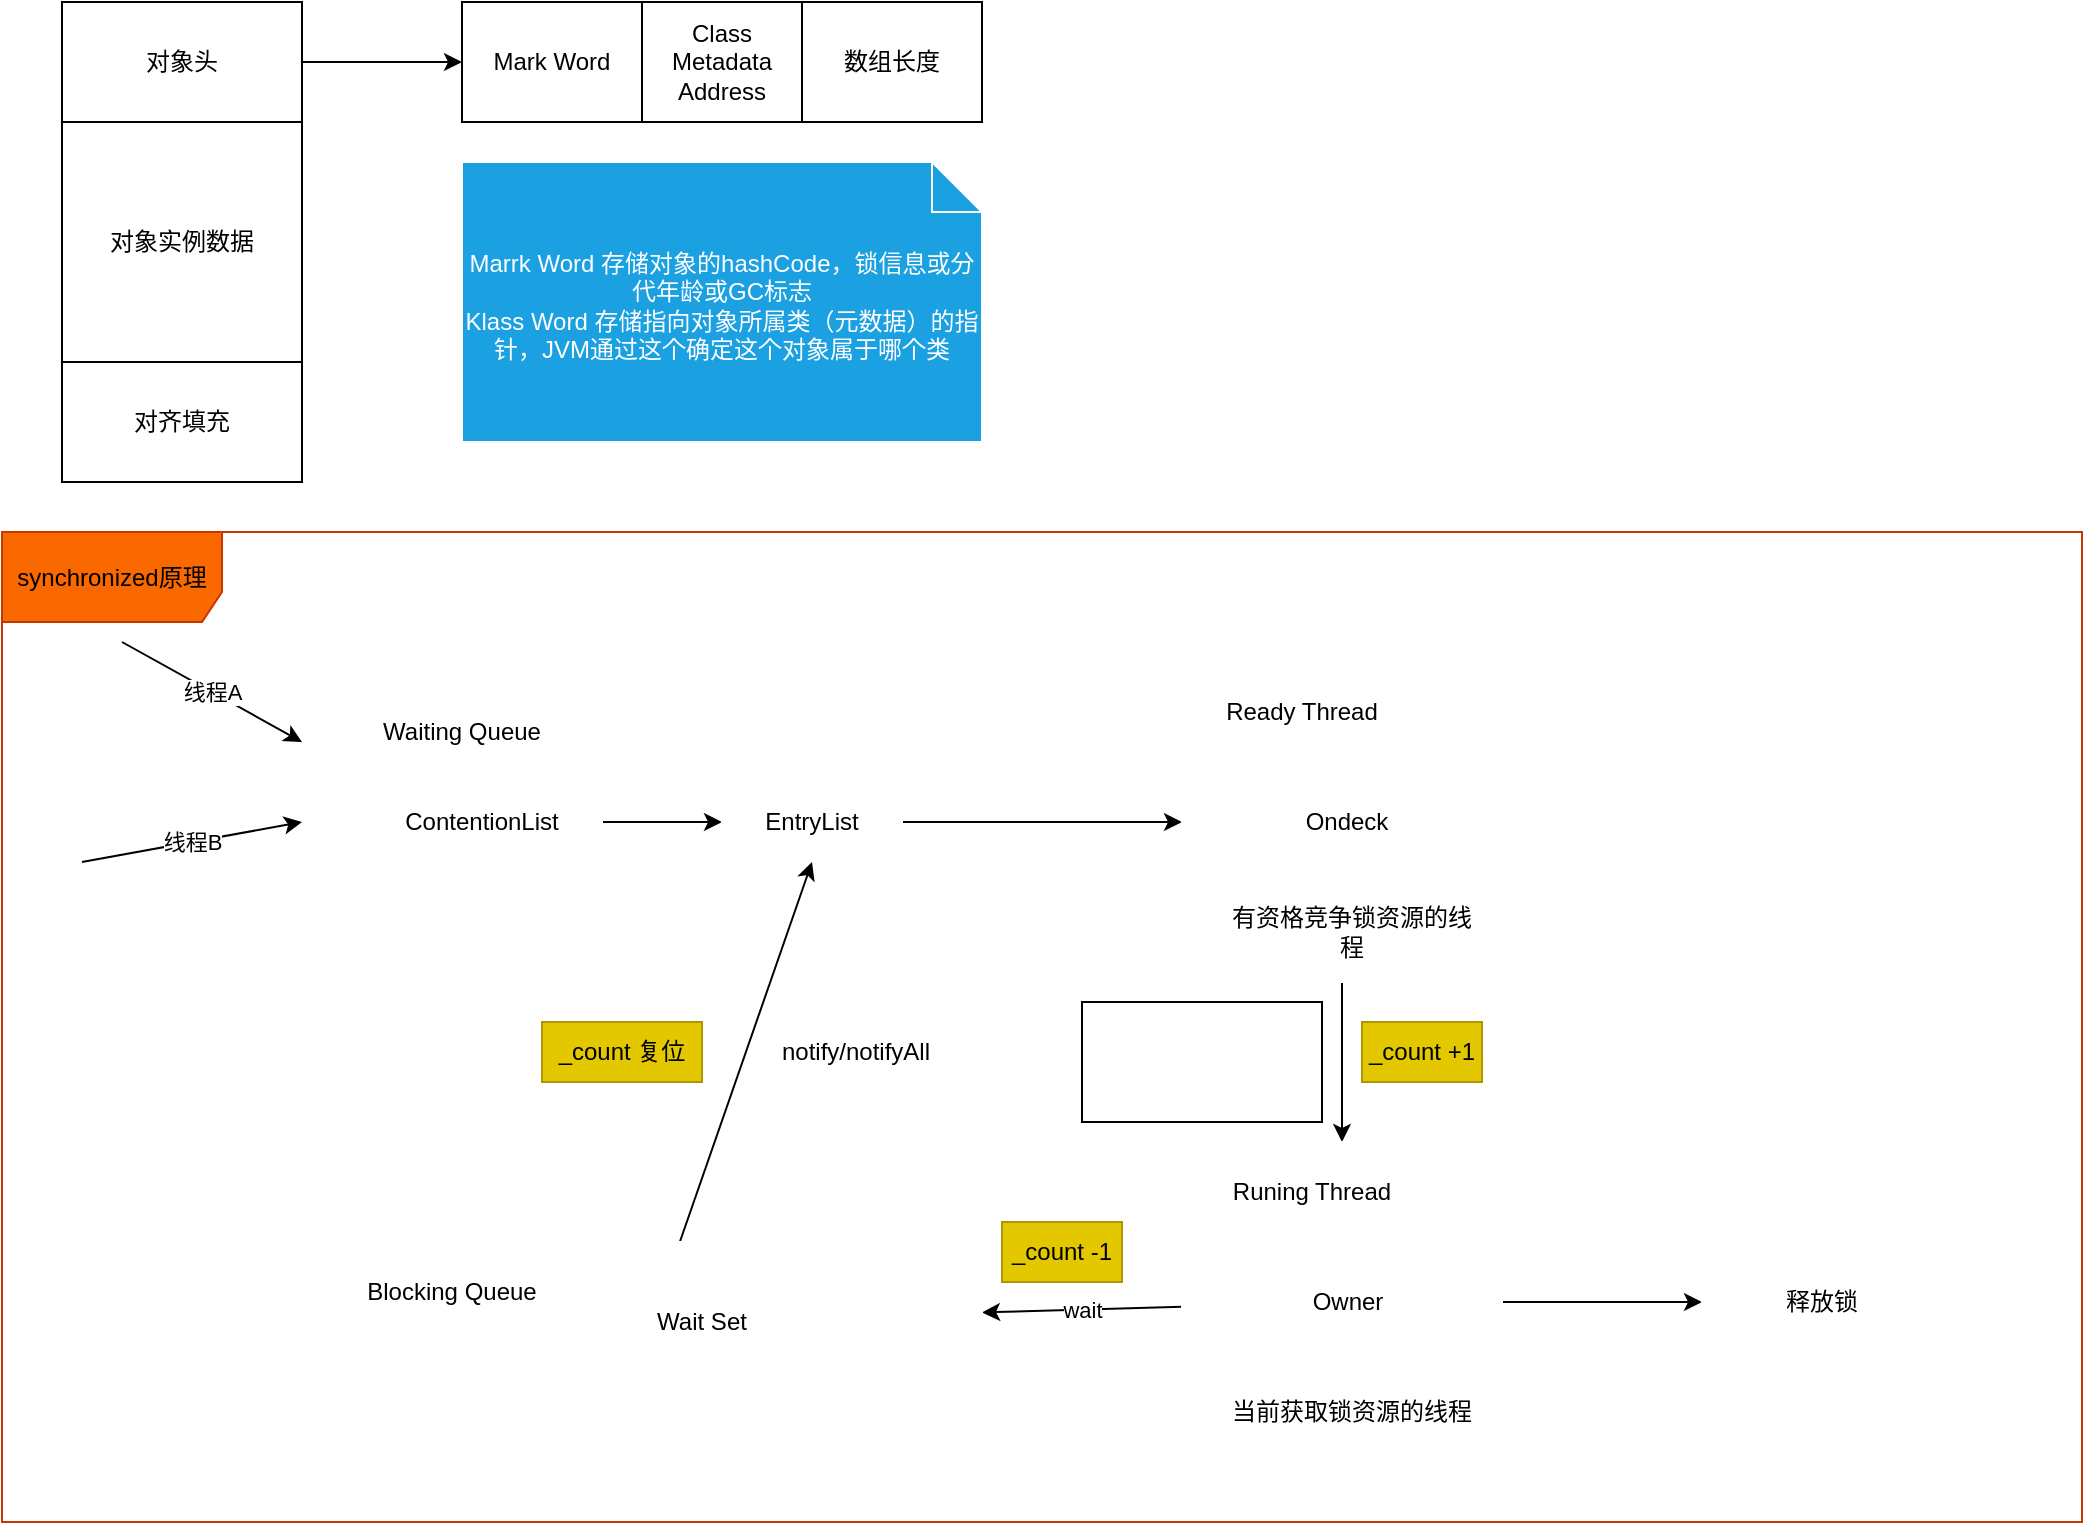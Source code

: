 <mxfile>
    <diagram id="CPlGFjRf_UXyZMOOJN9k" name="synchronized原理">
        <mxGraphModel dx="1091" dy="790" grid="1" gridSize="10" guides="1" tooltips="1" connect="1" arrows="1" fold="1" page="1" pageScale="1" pageWidth="827" pageHeight="1169" math="0" shadow="0">
            <root>
                <mxCell id="0"/>
                <mxCell id="1" parent="0"/>
                <mxCell id="10" value="" style="edgeStyle=none;html=1;" parent="1" source="5" target="9" edge="1">
                    <mxGeometry relative="1" as="geometry"/>
                </mxCell>
                <mxCell id="5" value="对象头" style="rounded=0;whiteSpace=wrap;html=1;" parent="1" vertex="1">
                    <mxGeometry x="30" y="30" width="120" height="60" as="geometry"/>
                </mxCell>
                <mxCell id="6" value="对象实例数据" style="rounded=0;whiteSpace=wrap;html=1;" parent="1" vertex="1">
                    <mxGeometry x="30" y="90" width="120" height="120" as="geometry"/>
                </mxCell>
                <mxCell id="8" value="对齐填充" style="rounded=0;whiteSpace=wrap;html=1;" parent="1" vertex="1">
                    <mxGeometry x="30" y="210" width="120" height="60" as="geometry"/>
                </mxCell>
                <mxCell id="9" value="Mark Word" style="whiteSpace=wrap;html=1;rounded=0;" parent="1" vertex="1">
                    <mxGeometry x="230" y="30" width="90" height="60" as="geometry"/>
                </mxCell>
                <mxCell id="11" value="Class Metadata&lt;br&gt;Address" style="whiteSpace=wrap;html=1;rounded=0;" parent="1" vertex="1">
                    <mxGeometry x="320" y="30" width="80" height="60" as="geometry"/>
                </mxCell>
                <mxCell id="12" value="数组长度" style="whiteSpace=wrap;html=1;rounded=0;" parent="1" vertex="1">
                    <mxGeometry x="400" y="30" width="90" height="60" as="geometry"/>
                </mxCell>
                <mxCell id="97" value="&lt;p style=&quot;line-height: 1.6&quot;&gt;&lt;/p&gt;&lt;div style=&quot;&quot;&gt;&lt;span&gt;Marrk Word 存储对象的hashCode，锁信息或分代年龄或GC标志&lt;/span&gt;&lt;/div&gt;&lt;div style=&quot;&quot;&gt;&lt;span&gt;Klass Word 存储指向对象所属类（元数据）的指针，JVM通过这个确定这个对象属于哪个类&lt;/span&gt;&lt;/div&gt;&lt;p&gt;&lt;/p&gt;" style="shape=note2;boundedLbl=1;whiteSpace=wrap;html=1;size=25;verticalAlign=top;align=center;fillColor=#1ba1e2;fontColor=#ffffff;strokeColor=#FFFFFF;" parent="1" vertex="1">
                    <mxGeometry x="230" y="110" width="260" height="140" as="geometry"/>
                </mxCell>
                <mxCell id="99" value="线程A" style="endArrow=classic;html=1;" parent="1" edge="1">
                    <mxGeometry width="50" height="50" relative="1" as="geometry">
                        <mxPoint x="60" y="350" as="sourcePoint"/>
                        <mxPoint x="150" y="400" as="targetPoint"/>
                    </mxGeometry>
                </mxCell>
                <mxCell id="100" value="线程B" style="endArrow=classic;html=1;" parent="1" edge="1">
                    <mxGeometry width="50" height="50" relative="1" as="geometry">
                        <mxPoint x="40" y="460" as="sourcePoint"/>
                        <mxPoint x="150" y="440" as="targetPoint"/>
                    </mxGeometry>
                </mxCell>
                <mxCell id="101" value="" style="rounded=0;whiteSpace=wrap;html=1;strokeColor=#FFFFFF;" parent="1" vertex="1">
                    <mxGeometry x="170" y="370" width="310" height="120" as="geometry"/>
                </mxCell>
                <mxCell id="102" value="Waiting Queue" style="text;html=1;strokeColor=none;fillColor=none;align=center;verticalAlign=middle;whiteSpace=wrap;rounded=0;" parent="1" vertex="1">
                    <mxGeometry x="180" y="380" width="100" height="30" as="geometry"/>
                </mxCell>
                <mxCell id="105" value="" style="edgeStyle=none;html=1;" parent="1" source="103" target="104" edge="1">
                    <mxGeometry relative="1" as="geometry"/>
                </mxCell>
                <mxCell id="103" value="ContentionList" style="rounded=0;whiteSpace=wrap;html=1;strokeColor=#FFFFFF;" parent="1" vertex="1">
                    <mxGeometry x="180" y="420" width="120" height="40" as="geometry"/>
                </mxCell>
                <mxCell id="111" style="edgeStyle=none;html=1;entryX=0;entryY=0.5;entryDx=0;entryDy=0;" parent="1" source="104" target="106" edge="1">
                    <mxGeometry relative="1" as="geometry"/>
                </mxCell>
                <mxCell id="104" value="EntryList" style="rounded=0;whiteSpace=wrap;html=1;strokeColor=#FFFFFF;" parent="1" vertex="1">
                    <mxGeometry x="360" y="420" width="90" height="40" as="geometry"/>
                </mxCell>
                <mxCell id="113" value="" style="edgeStyle=none;html=1;" parent="1" source="106" target="112" edge="1">
                    <mxGeometry relative="1" as="geometry"/>
                </mxCell>
                <mxCell id="106" value="" style="rounded=0;whiteSpace=wrap;html=1;strokeColor=#FFFFFF;" parent="1" vertex="1">
                    <mxGeometry x="590" y="360" width="160" height="160" as="geometry"/>
                </mxCell>
                <mxCell id="107" value="Ready Thread" style="text;html=1;strokeColor=none;fillColor=none;align=center;verticalAlign=middle;whiteSpace=wrap;rounded=0;" parent="1" vertex="1">
                    <mxGeometry x="600" y="370" width="100" height="30" as="geometry"/>
                </mxCell>
                <mxCell id="108" value="Ondeck" style="rounded=0;whiteSpace=wrap;html=1;strokeColor=#FFFFFF;" parent="1" vertex="1">
                    <mxGeometry x="625" y="410" width="95" height="60" as="geometry"/>
                </mxCell>
                <mxCell id="109" value="有资格竞争锁资源的线程" style="text;html=1;strokeColor=none;fillColor=none;align=center;verticalAlign=middle;whiteSpace=wrap;rounded=0;" parent="1" vertex="1">
                    <mxGeometry x="610" y="480" width="130" height="30" as="geometry"/>
                </mxCell>
                <mxCell id="119" value="" style="edgeStyle=none;html=1;" parent="1" source="112" target="118" edge="1">
                    <mxGeometry relative="1" as="geometry"/>
                </mxCell>
                <mxCell id="121" value="wait" style="edgeStyle=none;html=1;" parent="1" source="112" target="120" edge="1">
                    <mxGeometry relative="1" as="geometry"/>
                </mxCell>
                <mxCell id="112" value="" style="rounded=0;whiteSpace=wrap;html=1;strokeColor=#FFFFFF;" parent="1" vertex="1">
                    <mxGeometry x="590" y="600" width="160" height="160" as="geometry"/>
                </mxCell>
                <mxCell id="114" value="Runing Thread" style="text;html=1;strokeColor=none;fillColor=none;align=center;verticalAlign=middle;whiteSpace=wrap;rounded=0;" parent="1" vertex="1">
                    <mxGeometry x="600" y="610" width="110" height="30" as="geometry"/>
                </mxCell>
                <mxCell id="115" value="Owner" style="ellipse;whiteSpace=wrap;html=1;strokeColor=#FFFFFF;" parent="1" vertex="1">
                    <mxGeometry x="627.5" y="650" width="90" height="60" as="geometry"/>
                </mxCell>
                <mxCell id="117" value="当前获取锁资源的线程" style="text;html=1;strokeColor=none;fillColor=none;align=center;verticalAlign=middle;whiteSpace=wrap;rounded=0;" parent="1" vertex="1">
                    <mxGeometry x="610" y="720" width="130" height="30" as="geometry"/>
                </mxCell>
                <mxCell id="118" value="释放锁" style="whiteSpace=wrap;html=1;strokeColor=#FFFFFF;rounded=0;" parent="1" vertex="1">
                    <mxGeometry x="850" y="650" width="120" height="60" as="geometry"/>
                </mxCell>
                <mxCell id="124" style="edgeStyle=none;html=1;entryX=0.5;entryY=1;entryDx=0;entryDy=0;" parent="1" source="120" target="104" edge="1">
                    <mxGeometry relative="1" as="geometry"/>
                </mxCell>
                <mxCell id="120" value="" style="whiteSpace=wrap;html=1;strokeColor=#FFFFFF;rounded=0;" parent="1" vertex="1">
                    <mxGeometry x="160" y="650" width="330" height="80" as="geometry"/>
                </mxCell>
                <mxCell id="122" value="Blocking Queue" style="text;html=1;strokeColor=none;fillColor=none;align=center;verticalAlign=middle;whiteSpace=wrap;rounded=0;" parent="1" vertex="1">
                    <mxGeometry x="170" y="660" width="110" height="30" as="geometry"/>
                </mxCell>
                <mxCell id="123" value="Wait Set" style="rounded=0;whiteSpace=wrap;html=1;strokeColor=#FFFFFF;" parent="1" vertex="1">
                    <mxGeometry x="290" y="670" width="120" height="40" as="geometry"/>
                </mxCell>
                <mxCell id="125" value="notify/notifyAll" style="text;html=1;strokeColor=none;fillColor=none;align=center;verticalAlign=middle;whiteSpace=wrap;rounded=0;" parent="1" vertex="1">
                    <mxGeometry x="384" y="540" width="86" height="30" as="geometry"/>
                </mxCell>
                <mxCell id="126" value="_count +1" style="text;html=1;strokeColor=#B09500;fillColor=#e3c800;align=center;verticalAlign=middle;whiteSpace=wrap;rounded=0;fontColor=#000000;" parent="1" vertex="1">
                    <mxGeometry x="680" y="540" width="60" height="30" as="geometry"/>
                </mxCell>
                <mxCell id="127" value="_count -1" style="text;html=1;strokeColor=#B09500;fillColor=#e3c800;align=center;verticalAlign=middle;whiteSpace=wrap;rounded=0;fontColor=#000000;" parent="1" vertex="1">
                    <mxGeometry x="500" y="640" width="60" height="30" as="geometry"/>
                </mxCell>
                <mxCell id="128" value="_count 复位" style="text;html=1;strokeColor=#B09500;fillColor=#e3c800;align=center;verticalAlign=middle;whiteSpace=wrap;rounded=0;fontColor=#000000;" parent="1" vertex="1">
                    <mxGeometry x="270" y="540" width="80" height="30" as="geometry"/>
                </mxCell>
                <mxCell id="129" value="" style="rounded=0;whiteSpace=wrap;html=1;" parent="1" vertex="1">
                    <mxGeometry x="540" y="530" width="120" height="60" as="geometry"/>
                </mxCell>
                <mxCell id="131" value="synchronized原理" style="shape=umlFrame;whiteSpace=wrap;html=1;width=110;height=45;fillColor=#fa6800;fontColor=#000000;strokeColor=#C73500;" parent="1" vertex="1">
                    <mxGeometry y="295" width="1040" height="495" as="geometry"/>
                </mxCell>
            </root>
        </mxGraphModel>
    </diagram>
    <diagram id="V0z3SnmaP-mjtXuz5StO" name="锁升级过程">
        <mxGraphModel dx="2201" dy="1959" grid="1" gridSize="10" guides="1" tooltips="1" connect="1" arrows="1" fold="1" page="1" pageScale="1" pageWidth="827" pageHeight="1169" math="0" shadow="0">
            <root>
                <mxCell id="08EBCcH2ibFAGmpeRigs-0"/>
                <mxCell id="08EBCcH2ibFAGmpeRigs-1" parent="08EBCcH2ibFAGmpeRigs-0"/>
                <mxCell id="OaSillOnF8LsLLJR6WYJ-26" value="偏向锁获取" style="shape=umlFrame;whiteSpace=wrap;html=1;fontSize=10;dashed=1;fillColor=#1ba1e2;strokeColor=#006EAF;fontColor=#ffffff;" parent="08EBCcH2ibFAGmpeRigs-1" vertex="1">
                    <mxGeometry x="-30" y="90" width="650" height="750" as="geometry"/>
                </mxCell>
                <mxCell id="OaSillOnF8LsLLJR6WYJ-2" value="" style="edgeStyle=none;html=1;fillColor=#1ba1e2;strokeColor=#006EAF;" parent="08EBCcH2ibFAGmpeRigs-1" source="OaSillOnF8LsLLJR6WYJ-0" target="OaSillOnF8LsLLJR6WYJ-1" edge="1">
                    <mxGeometry relative="1" as="geometry"/>
                </mxCell>
                <mxCell id="OaSillOnF8LsLLJR6WYJ-0" value="线程" style="rounded=0;whiteSpace=wrap;html=1;fillColor=#1ba1e2;fontColor=#ffffff;strokeColor=#006EAF;" parent="08EBCcH2ibFAGmpeRigs-1" vertex="1">
                    <mxGeometry x="30" y="130" width="120" height="60" as="geometry"/>
                </mxCell>
                <mxCell id="OaSillOnF8LsLLJR6WYJ-4" value="" style="edgeStyle=none;html=1;fillColor=#1ba1e2;strokeColor=#006EAF;" parent="08EBCcH2ibFAGmpeRigs-1" source="OaSillOnF8LsLLJR6WYJ-1" target="OaSillOnF8LsLLJR6WYJ-3" edge="1">
                    <mxGeometry relative="1" as="geometry"/>
                </mxCell>
                <mxCell id="OaSillOnF8LsLLJR6WYJ-1" value="查看锁目前状态" style="rhombus;whiteSpace=wrap;html=1;rounded=0;fillColor=#1ba1e2;fontColor=#ffffff;strokeColor=#006EAF;" parent="08EBCcH2ibFAGmpeRigs-1" vertex="1">
                    <mxGeometry x="250" y="120" width="120" height="90" as="geometry"/>
                </mxCell>
                <mxCell id="OaSillOnF8LsLLJR6WYJ-7" value="是" style="edgeStyle=none;html=1;fillColor=#1ba1e2;strokeColor=#006EAF;" parent="08EBCcH2ibFAGmpeRigs-1" source="OaSillOnF8LsLLJR6WYJ-3" target="OaSillOnF8LsLLJR6WYJ-6" edge="1">
                    <mxGeometry relative="1" as="geometry"/>
                </mxCell>
                <mxCell id="OaSillOnF8LsLLJR6WYJ-9" value="否" style="edgeStyle=none;html=1;fillColor=#1ba1e2;strokeColor=#006EAF;" parent="08EBCcH2ibFAGmpeRigs-1" source="OaSillOnF8LsLLJR6WYJ-3" target="OaSillOnF8LsLLJR6WYJ-8" edge="1">
                    <mxGeometry relative="1" as="geometry"/>
                </mxCell>
                <mxCell id="OaSillOnF8LsLLJR6WYJ-3" value="是否偏向锁" style="rhombus;whiteSpace=wrap;html=1;rounded=0;fillColor=#1ba1e2;fontColor=#ffffff;strokeColor=#006EAF;" parent="08EBCcH2ibFAGmpeRigs-1" vertex="1">
                    <mxGeometry x="250" y="290" width="120" height="90" as="geometry"/>
                </mxCell>
                <mxCell id="OaSillOnF8LsLLJR6WYJ-5" value="01 标志位" style="text;html=1;align=center;verticalAlign=middle;resizable=0;points=[];autosize=1;strokeColor=none;fillColor=none;" parent="08EBCcH2ibFAGmpeRigs-1" vertex="1">
                    <mxGeometry x="320" y="240" width="70" height="20" as="geometry"/>
                </mxCell>
                <mxCell id="OaSillOnF8LsLLJR6WYJ-24" style="edgeStyle=orthogonalEdgeStyle;rounded=0;html=1;fontSize=10;strokeColor=#006EAF;fillColor=#1ba1e2;" parent="08EBCcH2ibFAGmpeRigs-1" source="OaSillOnF8LsLLJR6WYJ-6" edge="1">
                    <mxGeometry relative="1" as="geometry">
                        <mxPoint x="307.5" y="630" as="targetPoint"/>
                    </mxGeometry>
                </mxCell>
                <mxCell id="OaSillOnF8LsLLJR6WYJ-6" value="&lt;font style=&quot;font-size: 10px&quot;&gt;&lt;br&gt;检查对象头的&lt;br&gt;MarkWord记录&lt;br&gt;是否是当前的&lt;br&gt;线程ID&lt;/font&gt;" style="rhombus;whiteSpace=wrap;html=1;rounded=0;fillColor=#1ba1e2;fontColor=#ffffff;strokeColor=#006EAF;" parent="08EBCcH2ibFAGmpeRigs-1" vertex="1">
                    <mxGeometry x="245" y="450" width="125" height="90" as="geometry"/>
                </mxCell>
                <mxCell id="OaSillOnF8LsLLJR6WYJ-25" value="成功" style="edgeStyle=orthogonalEdgeStyle;rounded=0;html=1;entryX=1;entryY=0.5;entryDx=0;entryDy=0;fontSize=10;strokeColor=#006EAF;fillColor=#1ba1e2;" parent="08EBCcH2ibFAGmpeRigs-1" source="OaSillOnF8LsLLJR6WYJ-8" target="OaSillOnF8LsLLJR6WYJ-18" edge="1">
                    <mxGeometry relative="1" as="geometry">
                        <Array as="points">
                            <mxPoint x="510" y="655"/>
                        </Array>
                    </mxGeometry>
                </mxCell>
                <mxCell id="OaSillOnF8LsLLJR6WYJ-28" value="失败" style="edgeStyle=orthogonalEdgeStyle;rounded=0;html=1;fontSize=10;strokeColor=default;" parent="08EBCcH2ibFAGmpeRigs-1" source="OaSillOnF8LsLLJR6WYJ-8" target="OaSillOnF8LsLLJR6WYJ-27" edge="1">
                    <mxGeometry relative="1" as="geometry"/>
                </mxCell>
                <mxCell id="OaSillOnF8LsLLJR6WYJ-8" value="CAS操作替换&lt;br&gt;ThreadID" style="whiteSpace=wrap;html=1;rounded=0;fillColor=#1ba1e2;fontColor=#ffffff;strokeColor=#006EAF;" parent="08EBCcH2ibFAGmpeRigs-1" vertex="1">
                    <mxGeometry x="450" y="305" width="120" height="60" as="geometry"/>
                </mxCell>
                <mxCell id="OaSillOnF8LsLLJR6WYJ-16" value="否" style="rounded=0;html=1;edgeStyle=orthogonalEdgeStyle;exitX=1;exitY=0.5;exitDx=0;exitDy=0;fillColor=#1ba1e2;strokeColor=#006EAF;" parent="08EBCcH2ibFAGmpeRigs-1" source="OaSillOnF8LsLLJR6WYJ-6" edge="1">
                    <mxGeometry relative="1" as="geometry">
                        <mxPoint x="430" y="334" as="targetPoint"/>
                        <mxPoint x="375" y="500" as="sourcePoint"/>
                        <Array as="points">
                            <mxPoint x="430" y="495"/>
                        </Array>
                    </mxGeometry>
                </mxCell>
                <mxCell id="OaSillOnF8LsLLJR6WYJ-21" value="" style="edgeStyle=orthogonalEdgeStyle;rounded=0;html=1;fillColor=#1ba1e2;strokeColor=#006EAF;" parent="08EBCcH2ibFAGmpeRigs-1" source="OaSillOnF8LsLLJR6WYJ-18" target="OaSillOnF8LsLLJR6WYJ-20" edge="1">
                    <mxGeometry relative="1" as="geometry"/>
                </mxCell>
                <mxCell id="OaSillOnF8LsLLJR6WYJ-18" value="获取偏向锁&lt;br&gt;ThreadID|epoch(是否偏向锁)1|（标志位）01" style="whiteSpace=wrap;html=1;rounded=0;fillColor=#1ba1e2;fontColor=#ffffff;strokeColor=#006EAF;" parent="08EBCcH2ibFAGmpeRigs-1" vertex="1">
                    <mxGeometry x="185" y="630" width="250" height="50" as="geometry"/>
                </mxCell>
                <mxCell id="OaSillOnF8LsLLJR6WYJ-20" value="执行同步代码" style="whiteSpace=wrap;html=1;rounded=0;fillColor=#1ba1e2;fontColor=#ffffff;strokeColor=#006EAF;" parent="08EBCcH2ibFAGmpeRigs-1" vertex="1">
                    <mxGeometry x="250" y="775" width="120" height="60" as="geometry"/>
                </mxCell>
                <mxCell id="OaSillOnF8LsLLJR6WYJ-30" value="" style="edgeStyle=orthogonalEdgeStyle;rounded=0;html=1;fontSize=10;strokeColor=default;" parent="08EBCcH2ibFAGmpeRigs-1" source="OaSillOnF8LsLLJR6WYJ-27" target="OaSillOnF8LsLLJR6WYJ-29" edge="1">
                    <mxGeometry relative="1" as="geometry"/>
                </mxCell>
                <mxCell id="OaSillOnF8LsLLJR6WYJ-27" value="偏向锁撤销" style="whiteSpace=wrap;html=1;rounded=0;" parent="08EBCcH2ibFAGmpeRigs-1" vertex="1">
                    <mxGeometry x="720" y="305" width="120" height="60" as="geometry"/>
                </mxCell>
                <mxCell id="OaSillOnF8LsLLJR6WYJ-34" value="" style="edgeStyle=orthogonalEdgeStyle;rounded=0;html=1;fontSize=12;strokeColor=default;" parent="08EBCcH2ibFAGmpeRigs-1" source="OaSillOnF8LsLLJR6WYJ-29" target="OaSillOnF8LsLLJR6WYJ-33" edge="1">
                    <mxGeometry relative="1" as="geometry"/>
                </mxCell>
                <mxCell id="OaSillOnF8LsLLJR6WYJ-29" value="暂停持有偏向锁的线程" style="whiteSpace=wrap;html=1;rounded=0;" parent="08EBCcH2ibFAGmpeRigs-1" vertex="1">
                    <mxGeometry x="720" y="445" width="120" height="60" as="geometry"/>
                </mxCell>
                <mxCell id="OaSillOnF8LsLLJR6WYJ-31" value="&lt;font style=&quot;font-size: 12px&quot;&gt;原持有偏向锁的线程到达&lt;br&gt;全局安全点&lt;/font&gt;" style="text;html=1;align=center;verticalAlign=middle;resizable=0;points=[];autosize=1;strokeColor=none;fillColor=none;fontSize=10;" parent="08EBCcH2ibFAGmpeRigs-1" vertex="1">
                    <mxGeometry x="620" y="390" width="150" height="30" as="geometry"/>
                </mxCell>
                <mxCell id="OaSillOnF8LsLLJR6WYJ-38" style="edgeStyle=orthogonalEdgeStyle;rounded=0;html=1;entryX=0.5;entryY=1;entryDx=0;entryDy=0;fontSize=12;strokeColor=default;" parent="08EBCcH2ibFAGmpeRigs-1" source="OaSillOnF8LsLLJR6WYJ-33" target="OaSillOnF8LsLLJR6WYJ-36" edge="1">
                    <mxGeometry relative="1" as="geometry">
                        <Array as="points">
                            <mxPoint x="780" y="900"/>
                            <mxPoint x="-110" y="900"/>
                        </Array>
                    </mxGeometry>
                </mxCell>
                <mxCell id="OaSillOnF8LsLLJR6WYJ-33" value="检查原持有偏向锁&lt;br&gt;的线程状态" style="rhombus;whiteSpace=wrap;html=1;rounded=0;" parent="08EBCcH2ibFAGmpeRigs-1" vertex="1">
                    <mxGeometry x="710" y="575" width="140" height="75" as="geometry"/>
                </mxCell>
                <mxCell id="OaSillOnF8LsLLJR6WYJ-40" value="" style="edgeStyle=orthogonalEdgeStyle;rounded=0;html=1;fontSize=12;strokeColor=#2D7600;fillColor=#60a917;" parent="08EBCcH2ibFAGmpeRigs-1" source="OaSillOnF8LsLLJR6WYJ-36" target="OaSillOnF8LsLLJR6WYJ-39" edge="1">
                    <mxGeometry relative="1" as="geometry"/>
                </mxCell>
                <mxCell id="OaSillOnF8LsLLJR6WYJ-36" value="原持有偏向锁的线程 释放锁&lt;br&gt;空| (是否偏向锁)0|标志位01" style="rounded=1;whiteSpace=wrap;html=1;fontSize=12;fillColor=#60a917;fontColor=#ffffff;strokeColor=#2D7600;" parent="08EBCcH2ibFAGmpeRigs-1" vertex="1">
                    <mxGeometry x="-230" y="715" width="240" height="60" as="geometry"/>
                </mxCell>
                <mxCell id="OaSillOnF8LsLLJR6WYJ-41" style="edgeStyle=orthogonalEdgeStyle;rounded=0;html=1;entryX=0;entryY=0.5;entryDx=0;entryDy=0;fontSize=12;strokeColor=#2D7600;fillColor=#60a917;" parent="08EBCcH2ibFAGmpeRigs-1" source="OaSillOnF8LsLLJR6WYJ-39" target="OaSillOnF8LsLLJR6WYJ-6" edge="1">
                    <mxGeometry relative="1" as="geometry">
                        <Array as="points">
                            <mxPoint x="-110" y="495"/>
                        </Array>
                    </mxGeometry>
                </mxCell>
                <mxCell id="OaSillOnF8LsLLJR6WYJ-39" value="唤醒原持有偏向&lt;br&gt;锁的线程" style="whiteSpace=wrap;html=1;rounded=1;" parent="08EBCcH2ibFAGmpeRigs-1" vertex="1">
                    <mxGeometry x="-170" y="575" width="120" height="60" as="geometry"/>
                </mxCell>
                <mxCell id="OaSillOnF8LsLLJR6WYJ-45" value="" style="edgeStyle=orthogonalEdgeStyle;rounded=0;html=1;fontSize=10;strokeColor=default;" parent="08EBCcH2ibFAGmpeRigs-1" source="OaSillOnF8LsLLJR6WYJ-46" target="OaSillOnF8LsLLJR6WYJ-48" edge="1">
                    <mxGeometry relative="1" as="geometry"/>
                </mxCell>
                <mxCell id="OaSillOnF8LsLLJR6WYJ-46" value="偏向锁撤销" style="whiteSpace=wrap;html=1;rounded=0;" parent="08EBCcH2ibFAGmpeRigs-1" vertex="1">
                    <mxGeometry x="720" y="305" width="120" height="60" as="geometry"/>
                </mxCell>
                <mxCell id="OaSillOnF8LsLLJR6WYJ-47" value="" style="edgeStyle=orthogonalEdgeStyle;rounded=0;html=1;fontSize=12;strokeColor=default;" parent="08EBCcH2ibFAGmpeRigs-1" source="OaSillOnF8LsLLJR6WYJ-48" target="OaSillOnF8LsLLJR6WYJ-50" edge="1">
                    <mxGeometry relative="1" as="geometry"/>
                </mxCell>
                <mxCell id="OaSillOnF8LsLLJR6WYJ-48" value="暂停持有偏向锁的线程" style="whiteSpace=wrap;html=1;rounded=0;" parent="08EBCcH2ibFAGmpeRigs-1" vertex="1">
                    <mxGeometry x="720" y="445" width="120" height="60" as="geometry"/>
                </mxCell>
                <mxCell id="OaSillOnF8LsLLJR6WYJ-50" value="检查原持有偏向锁&lt;br&gt;的线程状态" style="rhombus;whiteSpace=wrap;html=1;rounded=0;" parent="08EBCcH2ibFAGmpeRigs-1" vertex="1">
                    <mxGeometry x="710" y="575" width="140" height="75" as="geometry"/>
                </mxCell>
                <mxCell id="OaSillOnF8LsLLJR6WYJ-51" value="升级轻量锁" style="whiteSpace=wrap;html=1;rounded=0;fillColor=#60a917;fontColor=#ffffff;strokeColor=#2D7600;" parent="08EBCcH2ibFAGmpeRigs-1" vertex="1">
                    <mxGeometry x="720" y="730" width="120" height="60" as="geometry"/>
                </mxCell>
                <mxCell id="OaSillOnF8LsLLJR6WYJ-53" style="edgeStyle=orthogonalEdgeStyle;rounded=0;html=1;entryX=0.5;entryY=1;entryDx=0;entryDy=0;fontSize=12;strokeColor=default;" parent="08EBCcH2ibFAGmpeRigs-1" source="OaSillOnF8LsLLJR6WYJ-50" edge="1">
                    <mxGeometry relative="1" as="geometry">
                        <mxPoint x="-110" y="775" as="targetPoint"/>
                        <Array as="points">
                            <mxPoint x="780" y="900"/>
                            <mxPoint x="-110" y="900"/>
                        </Array>
                    </mxGeometry>
                </mxCell>
                <mxCell id="OaSillOnF8LsLLJR6WYJ-54" value="失败" style="edgeStyle=orthogonalEdgeStyle;rounded=0;html=1;fontSize=10;strokeColor=default;" parent="08EBCcH2ibFAGmpeRigs-1" target="OaSillOnF8LsLLJR6WYJ-46" edge="1">
                    <mxGeometry relative="1" as="geometry">
                        <mxPoint x="570" y="335" as="sourcePoint"/>
                    </mxGeometry>
                </mxCell>
                <mxCell id="OaSillOnF8LsLLJR6WYJ-55" value="" style="edgeStyle=orthogonalEdgeStyle;rounded=0;html=1;fontSize=10;strokeColor=#2D7600;fillColor=#60a917;" parent="08EBCcH2ibFAGmpeRigs-1" source="OaSillOnF8LsLLJR6WYJ-56" target="OaSillOnF8LsLLJR6WYJ-58" edge="1">
                    <mxGeometry relative="1" as="geometry"/>
                </mxCell>
                <mxCell id="OaSillOnF8LsLLJR6WYJ-56" value="偏向锁撤销" style="whiteSpace=wrap;html=1;rounded=0;fillColor=#60a917;fontColor=#ffffff;strokeColor=#2D7600;" parent="08EBCcH2ibFAGmpeRigs-1" vertex="1">
                    <mxGeometry x="720" y="305" width="120" height="60" as="geometry"/>
                </mxCell>
                <mxCell id="OaSillOnF8LsLLJR6WYJ-57" value="" style="edgeStyle=orthogonalEdgeStyle;rounded=0;html=1;fontSize=12;strokeColor=#2D7600;fillColor=#60a917;" parent="08EBCcH2ibFAGmpeRigs-1" source="OaSillOnF8LsLLJR6WYJ-58" target="OaSillOnF8LsLLJR6WYJ-60" edge="1">
                    <mxGeometry relative="1" as="geometry"/>
                </mxCell>
                <mxCell id="OaSillOnF8LsLLJR6WYJ-58" value="暂停持有偏向锁的线程" style="whiteSpace=wrap;html=1;rounded=0;fillColor=#60a917;fontColor=#ffffff;strokeColor=#2D7600;" parent="08EBCcH2ibFAGmpeRigs-1" vertex="1">
                    <mxGeometry x="720" y="445" width="120" height="60" as="geometry"/>
                </mxCell>
                <mxCell id="ojDq2o7mNhecww8odCxW-5" style="edgeStyle=none;html=1;entryX=0.5;entryY=0;entryDx=0;entryDy=0;fontSize=15;fontColor=#FFFFFF;" parent="08EBCcH2ibFAGmpeRigs-1" source="OaSillOnF8LsLLJR6WYJ-60" target="OaSillOnF8LsLLJR6WYJ-51" edge="1">
                    <mxGeometry relative="1" as="geometry"/>
                </mxCell>
                <mxCell id="OaSillOnF8LsLLJR6WYJ-60" value="检查原持有偏向锁&lt;br&gt;的线程状态" style="rhombus;whiteSpace=wrap;html=1;rounded=0;fillColor=#60a917;fontColor=#ffffff;strokeColor=#2D7600;" parent="08EBCcH2ibFAGmpeRigs-1" vertex="1">
                    <mxGeometry x="710" y="575" width="140" height="75" as="geometry"/>
                </mxCell>
                <mxCell id="OaSillOnF8LsLLJR6WYJ-62" value="未退出代码块" style="text;html=1;align=center;verticalAlign=middle;resizable=0;points=[];autosize=1;strokeColor=#2D7600;fillColor=#60a917;fontSize=12;fontColor=#ffffff;" parent="08EBCcH2ibFAGmpeRigs-1" vertex="1">
                    <mxGeometry x="680" y="670" width="90" height="20" as="geometry"/>
                </mxCell>
                <mxCell id="OaSillOnF8LsLLJR6WYJ-63" style="edgeStyle=orthogonalEdgeStyle;rounded=0;html=1;entryX=0.5;entryY=1;entryDx=0;entryDy=0;fontSize=12;strokeColor=#2D7600;fillColor=#60a917;" parent="08EBCcH2ibFAGmpeRigs-1" source="OaSillOnF8LsLLJR6WYJ-60" edge="1">
                    <mxGeometry relative="1" as="geometry">
                        <mxPoint x="-110" y="775" as="targetPoint"/>
                        <Array as="points">
                            <mxPoint x="780" y="900"/>
                            <mxPoint x="-110" y="900"/>
                        </Array>
                    </mxGeometry>
                </mxCell>
                <mxCell id="OaSillOnF8LsLLJR6WYJ-64" value="失败" style="edgeStyle=orthogonalEdgeStyle;rounded=0;html=1;fontSize=10;strokeColor=#2D7600;fillColor=#60a917;" parent="08EBCcH2ibFAGmpeRigs-1" target="OaSillOnF8LsLLJR6WYJ-56" edge="1">
                    <mxGeometry relative="1" as="geometry">
                        <mxPoint x="570" y="335" as="sourcePoint"/>
                    </mxGeometry>
                </mxCell>
                <mxCell id="OaSillOnF8LsLLJR6WYJ-65" value="唤醒原持有偏向&lt;br&gt;锁的线程" style="whiteSpace=wrap;html=1;rounded=1;fillColor=#60a917;fontColor=#ffffff;strokeColor=#2D7600;" parent="08EBCcH2ibFAGmpeRigs-1" vertex="1">
                    <mxGeometry x="-170" y="575" width="120" height="60" as="geometry"/>
                </mxCell>
                <mxCell id="eOUTeHo2OqOX0tJTuDkn-1" value="&amp;nbsp; &amp;nbsp; &amp;nbsp; &amp;nbsp; &amp;nbsp; &amp;nbsp; &amp;nbsp; &amp;nbsp; &amp;nbsp; &amp;nbsp; &amp;nbsp; &amp;nbsp; &amp;nbsp; &amp;nbsp; &amp;nbsp; &amp;nbsp; &amp;nbsp; &amp;nbsp; &amp;nbsp; &amp;nbsp; &amp;nbsp;" style="shape=note2;boundedLbl=1;whiteSpace=wrap;html=1;size=25;verticalAlign=top;align=left;" parent="08EBCcH2ibFAGmpeRigs-1" vertex="1">
                    <mxGeometry x="185" y="-30" width="545" height="110" as="geometry"/>
                </mxCell>
                <mxCell id="eOUTeHo2OqOX0tJTuDkn-2" value="&lt;font style=&quot;font-size: 16px&quot;&gt;轻量级锁的获取&lt;/font&gt;" style="rounded=0;whiteSpace=wrap;html=1;fillColor=#60a917;fontColor=#ffffff;strokeColor=#2D7600;" parent="08EBCcH2ibFAGmpeRigs-1" vertex="1">
                    <mxGeometry x="200" y="-20" width="120" height="60" as="geometry"/>
                </mxCell>
                <mxCell id="eOUTeHo2OqOX0tJTuDkn-3" value="偏向锁的获取" style="rounded=0;whiteSpace=wrap;html=1;fontSize=16;fillColor=#1ba1e2;fontColor=#ffffff;strokeColor=#006EAF;" parent="08EBCcH2ibFAGmpeRigs-1" vertex="1">
                    <mxGeometry x="520" y="-20" width="120" height="60" as="geometry"/>
                </mxCell>
                <mxCell id="ojDq2o7mNhecww8odCxW-1" value="&lt;p class=&quot;MsoNormal&quot; style=&quot;margin-bottom: 2pt ; text-indent: 8pt ; line-height: 7.5pt ; font-size: 15px&quot;&gt;&lt;font style=&quot;font-size: 15px&quot; color=&quot;#ffffff&quot;&gt;&lt;span lang=&quot;EN-US&quot;&gt;1&lt;/span&gt;．首先获取镇对象的&lt;span lang=&quot;EN-US&quot;&gt;Markword&lt;/span&gt;，判新是否处于可偏向状态。（&lt;span lang=&quot;EN-US&quot;&gt;biased&lt;/span&gt;＿&lt;span lang=&quot;EN-US&quot;&gt;lock-1&lt;/span&gt;，&lt;span lang=&quot;EN-US&quot;&gt;BThreadid&lt;/span&gt;为空）&lt;span lang=&quot;EN-US&quot;&gt;&lt;/span&gt;&lt;/font&gt;&lt;/p&gt;&lt;font style=&quot;font-size: 15px&quot; color=&quot;#ffffff&quot;&gt;&lt;br&gt;&lt;br&gt;&lt;/font&gt;&lt;p class=&quot;MsoNormal&quot; style=&quot;text-indent: 8pt ; line-height: 7.5pt ; font-size: 15px&quot;&gt;&lt;font style=&quot;font-size: 15px&quot; color=&quot;#ffffff&quot;&gt;&lt;span lang=&quot;EN-US&quot;&gt;2&lt;/span&gt;．如果是可偏向状态，则通过&lt;span lang=&quot;EN-US&quot;&gt;CAS&lt;/span&gt;操作，把当前线程的&lt;span lang=&quot;EN-US&quot;&gt;ID&lt;/span&gt;写入到&lt;span lang=&quot;EN-US&quot;&gt;MarkWord&lt;/span&gt;）如果&lt;/font&gt;&lt;/p&gt;&lt;p class=&quot;MsoNormal&quot; style=&quot;text-indent: 8pt ; line-height: 7.5pt ; font-size: 15px&quot;&gt;&lt;font style=&quot;font-size: 15px&quot; color=&quot;#ffffff&quot;&gt;&lt;span lang=&quot;EN-US&quot;&gt;&lt;br&gt;cas &lt;/span&gt;成功，那么&lt;span lang=&quot;EN-US&quot;&gt; markword&lt;/span&gt;就会变成这样，表示已经&lt;span lang=&quot;EN-US&quot;&gt;&lt;/span&gt;&lt;/font&gt;&lt;/p&gt;&lt;font style=&quot;font-size: 15px&quot; color=&quot;#ffffff&quot;&gt;&lt;br&gt;&lt;br&gt;&lt;/font&gt;&lt;p class=&quot;MsoNormal&quot; style=&quot;text-indent: 8pt ; line-height: 7.5pt ; font-size: 15px&quot;&gt;&lt;font style=&quot;font-size: 15px&quot; color=&quot;#ffffff&quot;&gt;获得了锁对象的偏向银，接着执行闻步代码块&lt;span lang=&quot;EN-US&quot;&gt;b&lt;/span&gt;）如果&lt;span lang=&quot;EN-US&quot;&gt;cas&lt;/span&gt;失数，说明有其他线程已经获得了偏向锁，这种请况说明当前存在&lt;/font&gt;&lt;/p&gt;&lt;p class=&quot;MsoNormal&quot; style=&quot;text-indent: 8pt ; line-height: 7.5pt ; font-size: 15px&quot;&gt;&lt;font style=&quot;font-size: 15px&quot; color=&quot;#ffffff&quot;&gt;竞争，需要&lt;span lang=&quot;EN-US&quot;&gt;&lt;/span&gt;&lt;/font&gt;&lt;/p&gt;&lt;font style=&quot;font-size: 15px&quot; color=&quot;#ffffff&quot;&gt;&lt;br&gt;&lt;br&gt;&lt;/font&gt;&lt;p class=&quot;MsoNormal&quot; style=&quot;margin-bottom: 1pt ; text-indent: 8pt ; line-height: 7.5pt ; font-size: 15px&quot;&gt;&lt;font style=&quot;font-size: 15px&quot; color=&quot;#ffffff&quot;&gt;缴已获得偏向锁的线程，并且它持有的锁升级为轻量缴镇（这个操作需要等到全局安全点，也就没有线在执行字节码）才能&lt;/font&gt;&lt;/p&gt;&lt;p class=&quot;MsoNormal&quot; style=&quot;margin-bottom: 1pt ; text-indent: 8pt ; line-height: 7.5pt ; font-size: 15px&quot;&gt;&lt;font style=&quot;font-size: 15px&quot; color=&quot;#ffffff&quot;&gt;执行&lt;span lang=&quot;EN-US&quot;&gt;&lt;/span&gt;&lt;/font&gt;&lt;/p&gt;&lt;font style=&quot;font-size: 15px&quot; color=&quot;#ffffff&quot;&gt;&lt;br&gt;&lt;br&gt;&lt;/font&gt;&lt;p class=&quot;MsoNormal&quot; style=&quot;text-indent: 8pt ; line-height: 7.5pt ; font-size: 15px&quot;&gt;&lt;font style=&quot;font-size: 15px&quot; color=&quot;#ffffff&quot;&gt;&lt;span lang=&quot;EN-US&quot;&gt;3&lt;/span&gt;．如果是已信向状态，需要检查&lt;span lang=&quot;EN-US&quot;&gt; markword &lt;/span&gt;中存银的&lt;span lang=&quot;EN-US&quot;&gt;TheeadiD&lt;/span&gt;是否等于当的线程的&lt;span lang=&quot;EN-US&quot;&gt;ThveadiOa&lt;/span&gt;）如相等，不需要再次获得&lt;/font&gt;&lt;/p&gt;&lt;p class=&quot;MsoNormal&quot; style=&quot;text-indent: 8pt ; line-height: 7.5pt ; font-size: 15px&quot;&gt;&lt;font style=&quot;font-size: 15px&quot; color=&quot;#ffffff&quot;&gt;镇，可直接执&lt;/font&gt;&lt;/p&gt;&lt;span style=&quot;font-size: 15px ; color: rgb(255 , 255 , 255) ; text-indent: 8pt&quot;&gt;行同步代码块り如果不相等，说明的铁偏向于其他线程，需要指销偏向锁并升级到量级镇&lt;/span&gt;&lt;font style=&quot;font-size: 15px&quot; color=&quot;#ffffff&quot;&gt;&lt;br&gt;&lt;/font&gt;&lt;p class=&quot;MsoNormal&quot; style=&quot;margin-bottom: 1pt ; text-indent: 8pt ; line-height: 7.5pt ; font-size: 15px&quot;&gt;&lt;span lang=&quot;EN-US&quot; style=&quot;font-size: 13px&quot;&gt;&lt;/span&gt;&lt;/p&gt;" style="whiteSpace=wrap;html=1;shape=mxgraph.basic.document;align=left;" parent="08EBCcH2ibFAGmpeRigs-1" vertex="1">
                    <mxGeometry x="-210" y="940" width="850" height="480" as="geometry"/>
                </mxCell>
            </root>
        </mxGraphModel>
    </diagram>
    <diagram id="Pf4XyQiTwShW-VNPv6hc" name="重量级锁的获取">
        <mxGraphModel dx="2201" dy="790" grid="1" gridSize="10" guides="1" tooltips="1" connect="1" arrows="1" fold="1" page="1" pageScale="1" pageWidth="827" pageHeight="1169" math="0" shadow="0">
            <root>
                <mxCell id="xH5eqb2QOCELnVf0QM2m-0"/>
                <mxCell id="xH5eqb2QOCELnVf0QM2m-1" parent="xH5eqb2QOCELnVf0QM2m-0"/>
                <mxCell id="xH5eqb2QOCELnVf0QM2m-4" value="" style="edgeStyle=none;html=1;" parent="xH5eqb2QOCELnVf0QM2m-1" source="xH5eqb2QOCELnVf0QM2m-2" target="xH5eqb2QOCELnVf0QM2m-3" edge="1">
                    <mxGeometry relative="1" as="geometry"/>
                </mxCell>
                <mxCell id="xH5eqb2QOCELnVf0QM2m-2" value="线程访问同步代码" style="rounded=1;whiteSpace=wrap;html=1;fillColor=#d80073;fontColor=#ffffff;strokeColor=#A50040;" parent="xH5eqb2QOCELnVf0QM2m-1" vertex="1">
                    <mxGeometry x="-10" y="35" width="120" height="60" as="geometry"/>
                </mxCell>
                <mxCell id="xH5eqb2QOCELnVf0QM2m-6" value="" style="edgeStyle=none;html=1;" parent="xH5eqb2QOCELnVf0QM2m-1" source="xH5eqb2QOCELnVf0QM2m-3" target="xH5eqb2QOCELnVf0QM2m-5" edge="1">
                    <mxGeometry relative="1" as="geometry"/>
                </mxCell>
                <mxCell id="xH5eqb2QOCELnVf0QM2m-3" value="判断锁目前&lt;br&gt;状态" style="rhombus;whiteSpace=wrap;html=1;rounded=1;" parent="xH5eqb2QOCELnVf0QM2m-1" vertex="1">
                    <mxGeometry x="210" y="20" width="130" height="90" as="geometry"/>
                </mxCell>
                <mxCell id="xH5eqb2QOCELnVf0QM2m-8" value="否" style="edgeStyle=none;html=1;" parent="xH5eqb2QOCELnVf0QM2m-1" source="xH5eqb2QOCELnVf0QM2m-5" target="xH5eqb2QOCELnVf0QM2m-7" edge="1">
                    <mxGeometry relative="1" as="geometry"/>
                </mxCell>
                <mxCell id="xH5eqb2QOCELnVf0QM2m-12" value="" style="edgeStyle=none;html=1;" parent="xH5eqb2QOCELnVf0QM2m-1" source="xH5eqb2QOCELnVf0QM2m-5" target="xH5eqb2QOCELnVf0QM2m-11" edge="1">
                    <mxGeometry relative="1" as="geometry"/>
                </mxCell>
                <mxCell id="7GyIvKvXKqK58NNpYUR0-0" value="是" style="edgeLabel;html=1;align=center;verticalAlign=middle;resizable=0;points=[];" parent="xH5eqb2QOCELnVf0QM2m-12" vertex="1" connectable="0">
                    <mxGeometry x="-0.502" y="2" relative="1" as="geometry">
                        <mxPoint as="offset"/>
                    </mxGeometry>
                </mxCell>
                <mxCell id="xH5eqb2QOCELnVf0QM2m-5" value="是否经过&lt;br&gt;偏向锁&lt;br&gt;获取流程" style="rhombus;whiteSpace=wrap;html=1;rounded=1;" parent="xH5eqb2QOCELnVf0QM2m-1" vertex="1">
                    <mxGeometry x="450" y="17.5" width="135" height="85" as="geometry"/>
                </mxCell>
                <mxCell id="xH5eqb2QOCELnVf0QM2m-37" value="" style="edgeStyle=orthogonalEdgeStyle;rounded=0;html=1;" parent="xH5eqb2QOCELnVf0QM2m-1" source="xH5eqb2QOCELnVf0QM2m-7" target="xH5eqb2QOCELnVf0QM2m-36" edge="1">
                    <mxGeometry relative="1" as="geometry"/>
                </mxCell>
                <mxCell id="xH5eqb2QOCELnVf0QM2m-7" value="将撤销已获得偏向锁&lt;br&gt;升级位轻量级锁" style="whiteSpace=wrap;html=1;rounded=1;" parent="xH5eqb2QOCELnVf0QM2m-1" vertex="1">
                    <mxGeometry x="457.5" y="170" width="120" height="60" as="geometry"/>
                </mxCell>
                <mxCell id="xH5eqb2QOCELnVf0QM2m-14" value="" style="edgeStyle=none;html=1;" parent="xH5eqb2QOCELnVf0QM2m-1" source="xH5eqb2QOCELnVf0QM2m-11" target="xH5eqb2QOCELnVf0QM2m-13" edge="1">
                    <mxGeometry relative="1" as="geometry"/>
                </mxCell>
                <mxCell id="xH5eqb2QOCELnVf0QM2m-11" value="当前线程的栈中分配记录" style="whiteSpace=wrap;html=1;rounded=1;" parent="xH5eqb2QOCELnVf0QM2m-1" vertex="1">
                    <mxGeometry x="760" y="30" width="120" height="60" as="geometry"/>
                </mxCell>
                <mxCell id="xH5eqb2QOCELnVf0QM2m-16" value="" style="edgeStyle=none;html=1;" parent="xH5eqb2QOCELnVf0QM2m-1" source="xH5eqb2QOCELnVf0QM2m-13" target="xH5eqb2QOCELnVf0QM2m-15" edge="1">
                    <mxGeometry relative="1" as="geometry"/>
                </mxCell>
                <mxCell id="xH5eqb2QOCELnVf0QM2m-13" value="拷贝对象头中的MarkWord到当前线程的锁记录中" style="whiteSpace=wrap;html=1;rounded=1;" parent="xH5eqb2QOCELnVf0QM2m-1" vertex="1">
                    <mxGeometry x="760" y="180" width="120" height="60" as="geometry"/>
                </mxCell>
                <mxCell id="xH5eqb2QOCELnVf0QM2m-15" value="CAS操作，将对象头的MarkWord中锁记录指向当前线程" style="whiteSpace=wrap;html=1;rounded=1;" parent="xH5eqb2QOCELnVf0QM2m-1" vertex="1">
                    <mxGeometry x="730" y="310" width="180" height="60" as="geometry"/>
                </mxCell>
                <mxCell id="xH5eqb2QOCELnVf0QM2m-17" value="" style="endArrow=classic;html=1;" parent="xH5eqb2QOCELnVf0QM2m-1" edge="1">
                    <mxGeometry width="50" height="50" relative="1" as="geometry">
                        <mxPoint x="770" y="370" as="sourcePoint"/>
                        <mxPoint x="770" y="430" as="targetPoint"/>
                    </mxGeometry>
                </mxCell>
                <mxCell id="xH5eqb2QOCELnVf0QM2m-35" value="" style="edgeStyle=orthogonalEdgeStyle;rounded=0;html=1;" parent="xH5eqb2QOCELnVf0QM2m-1" source="xH5eqb2QOCELnVf0QM2m-18" target="xH5eqb2QOCELnVf0QM2m-34" edge="1">
                    <mxGeometry relative="1" as="geometry"/>
                </mxCell>
                <mxCell id="xH5eqb2QOCELnVf0QM2m-18" value="获取轻量级锁&lt;br&gt;指向当前线程的记录|标志位00" style="rounded=1;whiteSpace=wrap;html=1;" parent="xH5eqb2QOCELnVf0QM2m-1" vertex="1">
                    <mxGeometry x="720" y="430" width="90" height="150" as="geometry"/>
                </mxCell>
                <mxCell id="xH5eqb2QOCELnVf0QM2m-20" value="" style="endArrow=classic;html=1;exitX=0.75;exitY=1;exitDx=0;exitDy=0;entryX=0.5;entryY=0;entryDx=0;entryDy=0;" parent="xH5eqb2QOCELnVf0QM2m-1" target="xH5eqb2QOCELnVf0QM2m-28" edge="1">
                    <mxGeometry width="50" height="50" relative="1" as="geometry">
                        <mxPoint x="860" y="370" as="sourcePoint"/>
                        <mxPoint x="875" y="460" as="targetPoint"/>
                    </mxGeometry>
                </mxCell>
                <mxCell id="xH5eqb2QOCELnVf0QM2m-24" value="失败 再尝试" style="text;html=1;align=center;verticalAlign=middle;resizable=0;points=[];autosize=1;strokeColor=none;fillColor=none;" parent="xH5eqb2QOCELnVf0QM2m-1" vertex="1">
                    <mxGeometry x="880" y="400" width="80" height="20" as="geometry"/>
                </mxCell>
                <mxCell id="xH5eqb2QOCELnVf0QM2m-27" value="" style="endArrow=classic;html=1;exitX=0.954;exitY=0.283;exitDx=0;exitDy=0;exitPerimeter=0;edgeStyle=orthogonalEdgeStyle;rounded=0;entryX=1;entryY=0.5;entryDx=0;entryDy=0;" parent="xH5eqb2QOCELnVf0QM2m-1" source="xH5eqb2QOCELnVf0QM2m-28" target="xH5eqb2QOCELnVf0QM2m-15" edge="1">
                    <mxGeometry width="50" height="50" relative="1" as="geometry">
                        <mxPoint x="927" y="492.85" as="sourcePoint"/>
                        <mxPoint x="980" y="470" as="targetPoint"/>
                        <Array as="points">
                            <mxPoint x="1020" y="493"/>
                            <mxPoint x="1020" y="340"/>
                        </Array>
                    </mxGeometry>
                </mxCell>
                <mxCell id="xH5eqb2QOCELnVf0QM2m-31" value="" style="edgeStyle=orthogonalEdgeStyle;rounded=0;html=1;" parent="xH5eqb2QOCELnVf0QM2m-1" source="xH5eqb2QOCELnVf0QM2m-28" target="xH5eqb2QOCELnVf0QM2m-30" edge="1">
                    <mxGeometry relative="1" as="geometry"/>
                </mxCell>
                <mxCell id="xH5eqb2QOCELnVf0QM2m-28" value="自旋" style="ellipse;whiteSpace=wrap;html=1;aspect=fixed;" parent="xH5eqb2QOCELnVf0QM2m-1" vertex="1">
                    <mxGeometry x="820" y="470" width="80" height="80" as="geometry"/>
                </mxCell>
                <mxCell id="xH5eqb2QOCELnVf0QM2m-30" value="升级为重量级锁&lt;br&gt;指向重量级锁的指针&lt;br&gt;| （标志位）10" style="whiteSpace=wrap;html=1;" parent="xH5eqb2QOCELnVf0QM2m-1" vertex="1">
                    <mxGeometry x="785" y="650" width="150" height="80" as="geometry"/>
                </mxCell>
                <mxCell id="xH5eqb2QOCELnVf0QM2m-63" style="edgeStyle=orthogonalEdgeStyle;rounded=0;html=1;entryX=0;entryY=0.5;entryDx=0;entryDy=0;" parent="xH5eqb2QOCELnVf0QM2m-1" source="xH5eqb2QOCELnVf0QM2m-34" target="xH5eqb2QOCELnVf0QM2m-48" edge="1">
                    <mxGeometry relative="1" as="geometry">
                        <Array as="points">
                            <mxPoint x="-120" y="810"/>
                            <mxPoint x="-120" y="550"/>
                        </Array>
                    </mxGeometry>
                </mxCell>
                <mxCell id="xH5eqb2QOCELnVf0QM2m-34" value="执行同步代码块" style="whiteSpace=wrap;html=1;rounded=1;" parent="xH5eqb2QOCELnVf0QM2m-1" vertex="1">
                    <mxGeometry x="705" y="780" width="120" height="60" as="geometry"/>
                </mxCell>
                <mxCell id="xH5eqb2QOCELnVf0QM2m-39" value="" style="edgeStyle=orthogonalEdgeStyle;rounded=0;html=1;" parent="xH5eqb2QOCELnVf0QM2m-1" source="xH5eqb2QOCELnVf0QM2m-36" target="xH5eqb2QOCELnVf0QM2m-38" edge="1">
                    <mxGeometry relative="1" as="geometry"/>
                </mxCell>
                <mxCell id="xH5eqb2QOCELnVf0QM2m-36" value="原持有偏向锁的线程中分配锁记录" style="whiteSpace=wrap;html=1;rounded=1;" parent="xH5eqb2QOCELnVf0QM2m-1" vertex="1">
                    <mxGeometry x="457.5" y="310" width="120" height="60" as="geometry"/>
                </mxCell>
                <mxCell id="xH5eqb2QOCELnVf0QM2m-42" value="" style="edgeStyle=orthogonalEdgeStyle;rounded=0;html=1;" parent="xH5eqb2QOCELnVf0QM2m-1" source="xH5eqb2QOCELnVf0QM2m-38" target="xH5eqb2QOCELnVf0QM2m-41" edge="1">
                    <mxGeometry relative="1" as="geometry"/>
                </mxCell>
                <mxCell id="xH5eqb2QOCELnVf0QM2m-38" value="拷贝对象头中的Mark Word到原持有偏向锁的线程中" style="whiteSpace=wrap;html=1;rounded=1;" parent="xH5eqb2QOCELnVf0QM2m-1" vertex="1">
                    <mxGeometry x="418.75" y="450" width="197.5" height="60" as="geometry"/>
                </mxCell>
                <mxCell id="xH5eqb2QOCELnVf0QM2m-40" value="通过标志位判断，&lt;br&gt;可偏向状态" style="text;html=1;align=center;verticalAlign=middle;resizable=0;points=[];autosize=1;strokeColor=#3700CC;fillColor=#6a00ff;fontColor=#ffffff;" parent="xH5eqb2QOCELnVf0QM2m-1" vertex="1">
                    <mxGeometry x="385" y="115" width="110" height="30" as="geometry"/>
                </mxCell>
                <mxCell id="xH5eqb2QOCELnVf0QM2m-45" value="" style="edgeStyle=orthogonalEdgeStyle;rounded=0;html=1;" parent="xH5eqb2QOCELnVf0QM2m-1" source="xH5eqb2QOCELnVf0QM2m-41" target="xH5eqb2QOCELnVf0QM2m-44" edge="1">
                    <mxGeometry relative="1" as="geometry"/>
                </mxCell>
                <mxCell id="xH5eqb2QOCELnVf0QM2m-41" value="原持有偏向锁线程获得轻量级锁&lt;br&gt;指向原持有偏向锁记录的指针|（标志位）00" style="whiteSpace=wrap;html=1;rounded=1;fillColor=#60a917;fontColor=#ffffff;strokeColor=#2D7600;" parent="xH5eqb2QOCELnVf0QM2m-1" vertex="1">
                    <mxGeometry x="342.5" y="554.5" width="350" height="60" as="geometry"/>
                </mxCell>
                <mxCell id="xH5eqb2QOCELnVf0QM2m-43" value="" style="endArrow=classic;html=1;rounded=0;exitX=0.887;exitY=0.003;exitDx=0;exitDy=0;exitPerimeter=0;" parent="xH5eqb2QOCELnVf0QM2m-1" source="xH5eqb2QOCELnVf0QM2m-41" edge="1">
                    <mxGeometry width="50" height="50" relative="1" as="geometry">
                        <mxPoint x="390" y="500" as="sourcePoint"/>
                        <mxPoint x="653" y="60" as="targetPoint"/>
                    </mxGeometry>
                </mxCell>
                <mxCell id="xH5eqb2QOCELnVf0QM2m-47" value="" style="edgeStyle=orthogonalEdgeStyle;rounded=0;html=1;" parent="xH5eqb2QOCELnVf0QM2m-1" source="xH5eqb2QOCELnVf0QM2m-44" target="xH5eqb2QOCELnVf0QM2m-46" edge="1">
                    <mxGeometry relative="1" as="geometry"/>
                </mxCell>
                <mxCell id="xH5eqb2QOCELnVf0QM2m-44" value="原持有偏向锁的线程分配锁记录" style="whiteSpace=wrap;html=1;fillColor=#6a00ff;strokeColor=#3700CC;fontColor=#ffffff;rounded=1;" parent="xH5eqb2QOCELnVf0QM2m-1" vertex="1">
                    <mxGeometry x="457.5" y="694.5" width="120" height="60" as="geometry"/>
                </mxCell>
                <mxCell id="xH5eqb2QOCELnVf0QM2m-49" value="" style="edgeStyle=orthogonalEdgeStyle;rounded=0;html=1;" parent="xH5eqb2QOCELnVf0QM2m-1" source="xH5eqb2QOCELnVf0QM2m-46" target="xH5eqb2QOCELnVf0QM2m-48" edge="1">
                    <mxGeometry relative="1" as="geometry"/>
                </mxCell>
                <mxCell id="xH5eqb2QOCELnVf0QM2m-46" value="从安全点继续执行" style="whiteSpace=wrap;html=1;rounded=1;" parent="xH5eqb2QOCELnVf0QM2m-1" vertex="1">
                    <mxGeometry x="40" y="694.5" width="120" height="60" as="geometry"/>
                </mxCell>
                <mxCell id="xH5eqb2QOCELnVf0QM2m-51" value="" style="edgeStyle=orthogonalEdgeStyle;rounded=0;html=1;" parent="xH5eqb2QOCELnVf0QM2m-1" source="xH5eqb2QOCELnVf0QM2m-48" target="xH5eqb2QOCELnVf0QM2m-50" edge="1">
                    <mxGeometry relative="1" as="geometry"/>
                </mxCell>
                <mxCell id="xH5eqb2QOCELnVf0QM2m-48" value="轻量级锁解锁" style="whiteSpace=wrap;html=1;rounded=1;" parent="xH5eqb2QOCELnVf0QM2m-1" vertex="1">
                    <mxGeometry x="40" y="520" width="120" height="60" as="geometry"/>
                </mxCell>
                <mxCell id="xH5eqb2QOCELnVf0QM2m-50" value="CAS操作&lt;br&gt;1. 对象头的Mark Word锁记录指针是否仍指向当前记录？&lt;br&gt;2. 拷贝在当前线程锁记录的Mark Word信息是否与对象头中的Mark Word一致？" style="whiteSpace=wrap;html=1;rounded=1;" parent="xH5eqb2QOCELnVf0QM2m-1" vertex="1">
                    <mxGeometry x="-45" y="330" width="290" height="110" as="geometry"/>
                </mxCell>
                <mxCell id="xH5eqb2QOCELnVf0QM2m-52" value="" style="endArrow=classic;html=1;rounded=0;exitX=0.198;exitY=-0.024;exitDx=0;exitDy=0;exitPerimeter=0;" parent="xH5eqb2QOCELnVf0QM2m-1" source="xH5eqb2QOCELnVf0QM2m-50" edge="1">
                    <mxGeometry width="50" height="50" relative="1" as="geometry">
                        <mxPoint x="10" y="300" as="sourcePoint"/>
                        <mxPoint x="12" y="250" as="targetPoint"/>
                    </mxGeometry>
                </mxCell>
                <mxCell id="xH5eqb2QOCELnVf0QM2m-60" value="" style="edgeStyle=orthogonalEdgeStyle;rounded=0;html=1;" parent="xH5eqb2QOCELnVf0QM2m-1" source="xH5eqb2QOCELnVf0QM2m-53" target="xH5eqb2QOCELnVf0QM2m-59" edge="1">
                    <mxGeometry relative="1" as="geometry"/>
                </mxCell>
                <mxCell id="xH5eqb2QOCELnVf0QM2m-53" value="释放锁" style="rounded=1;whiteSpace=wrap;html=1;" parent="xH5eqb2QOCELnVf0QM2m-1" vertex="1">
                    <mxGeometry x="-30" y="190" width="120" height="60" as="geometry"/>
                </mxCell>
                <mxCell id="xH5eqb2QOCELnVf0QM2m-54" value="释放锁" style="rounded=1;whiteSpace=wrap;html=1;" parent="xH5eqb2QOCELnVf0QM2m-1" vertex="1">
                    <mxGeometry x="150" y="190" width="120" height="60" as="geometry"/>
                </mxCell>
                <mxCell id="xH5eqb2QOCELnVf0QM2m-55" value="" style="endArrow=classic;html=1;rounded=0;exitX=0.198;exitY=-0.024;exitDx=0;exitDy=0;exitPerimeter=0;" parent="xH5eqb2QOCELnVf0QM2m-1" edge="1">
                    <mxGeometry width="50" height="50" relative="1" as="geometry">
                        <mxPoint x="192.42" y="327.36" as="sourcePoint"/>
                        <mxPoint x="192" y="250" as="targetPoint"/>
                    </mxGeometry>
                </mxCell>
                <mxCell id="xH5eqb2QOCELnVf0QM2m-56" value="失败" style="text;html=1;align=center;verticalAlign=middle;resizable=0;points=[];autosize=1;strokeColor=none;fillColor=none;" parent="xH5eqb2QOCELnVf0QM2m-1" vertex="1">
                    <mxGeometry x="10" y="280" width="40" height="20" as="geometry"/>
                </mxCell>
                <mxCell id="xH5eqb2QOCELnVf0QM2m-57" value="成功" style="text;html=1;align=center;verticalAlign=middle;resizable=0;points=[];autosize=1;strokeColor=none;fillColor=none;" parent="xH5eqb2QOCELnVf0QM2m-1" vertex="1">
                    <mxGeometry x="190" y="280" width="40" height="20" as="geometry"/>
                </mxCell>
                <mxCell id="xH5eqb2QOCELnVf0QM2m-62" value="" style="edgeStyle=orthogonalEdgeStyle;rounded=0;html=1;" parent="xH5eqb2QOCELnVf0QM2m-1" source="xH5eqb2QOCELnVf0QM2m-59" target="xH5eqb2QOCELnVf0QM2m-61" edge="1">
                    <mxGeometry relative="1" as="geometry"/>
                </mxCell>
                <mxCell id="xH5eqb2QOCELnVf0QM2m-59" value="唤起等待线程" style="rounded=1;whiteSpace=wrap;html=1;" parent="xH5eqb2QOCELnVf0QM2m-1" vertex="1">
                    <mxGeometry x="-180" y="120" width="120" height="60" as="geometry"/>
                </mxCell>
                <mxCell id="xH5eqb2QOCELnVf0QM2m-61" value="开始新一轮竞争" style="rounded=1;whiteSpace=wrap;html=1;fillColor=#647687;fontColor=#ffffff;strokeColor=#314354;" parent="xH5eqb2QOCELnVf0QM2m-1" vertex="1">
                    <mxGeometry x="-380" y="120" width="120" height="60" as="geometry"/>
                </mxCell>
                <mxCell id="xH5eqb2QOCELnVf0QM2m-64" value="原持有偏向锁线程" style="text;html=1;align=center;verticalAlign=middle;resizable=0;points=[];autosize=1;strokeColor=none;fillColor=none;" parent="xH5eqb2QOCELnVf0QM2m-1" vertex="1">
                    <mxGeometry x="595" y="630" width="110" height="20" as="geometry"/>
                </mxCell>
                <mxCell id="EMR8MpKHRGobX9uXNYbu-0" value="已偏向状态或获取偏向锁&lt;br style=&quot;font-size: 13px;&quot;&gt;的执行&lt;br style=&quot;font-size: 13px;&quot;&gt;" style="text;html=1;align=center;verticalAlign=middle;resizable=0;points=[];autosize=1;strokeColor=#3700CC;fillColor=#6a00ff;fontSize=13;fontColor=#ffffff;" parent="xH5eqb2QOCELnVf0QM2m-1" vertex="1">
                    <mxGeometry x="590" y="10" width="160" height="40" as="geometry"/>
                </mxCell>
                <mxCell id="ri3zoal25c-mEHsFbxlv-0" value="" style="shape=curlyBracket;whiteSpace=wrap;html=1;rounded=1;flipH=1;" parent="xH5eqb2QOCELnVf0QM2m-1" vertex="1">
                    <mxGeometry x="1050" y="130" width="50" height="670" as="geometry"/>
                </mxCell>
                <mxCell id="ri3zoal25c-mEHsFbxlv-1" value="&lt;font style=&quot;font-size: 17px&quot;&gt;升级重量级锁&lt;/font&gt;" style="text;html=1;align=center;verticalAlign=middle;resizable=0;points=[];autosize=1;strokeColor=none;fillColor=none;" parent="xH5eqb2QOCELnVf0QM2m-1" vertex="1">
                    <mxGeometry x="1121" y="455" width="120" height="20" as="geometry"/>
                </mxCell>
            </root>
        </mxGraphModel>
    </diagram>
</mxfile>